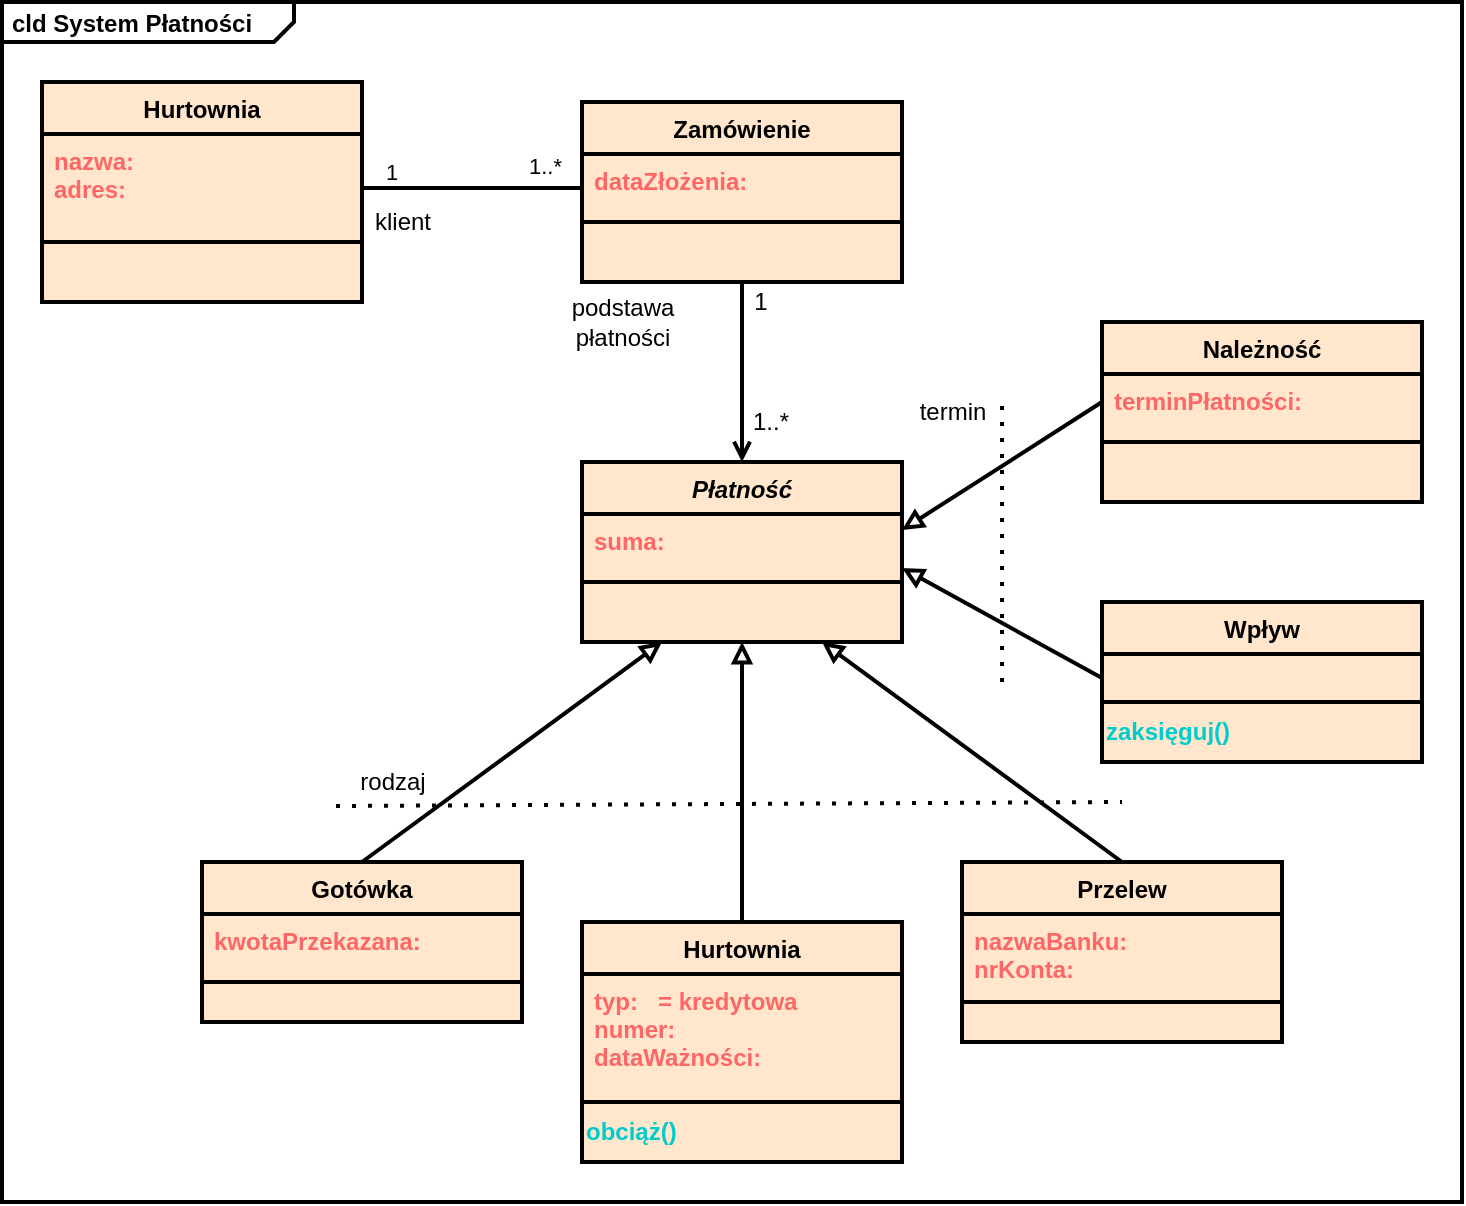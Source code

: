 <mxfile version="13.8.0" type="device"><diagram id="C5RBs43oDa-KdzZeNtuy" name="Page-1"><mxGraphModel dx="747" dy="748" grid="1" gridSize="10" guides="1" tooltips="1" connect="1" arrows="1" fold="1" page="1" pageScale="1" pageWidth="827" pageHeight="1169" math="0" shadow="0"><root><mxCell id="WIyWlLk6GJQsqaUBKTNV-0"/><mxCell id="WIyWlLk6GJQsqaUBKTNV-1" parent="WIyWlLk6GJQsqaUBKTNV-0"/><mxCell id="6Lp9bJ1YdIzFhluo_aoq-48" value="&lt;p style=&quot;margin: 0px ; margin-top: 4px ; margin-left: 5px ; text-align: left&quot;&gt;&lt;b&gt;&lt;font color=&quot;#030200&quot;&gt;cld System Płatności&lt;/font&gt;&lt;/b&gt;&lt;/p&gt;" style="html=1;shape=mxgraph.sysml.package;overflow=fill;labelX=146;align=left;spacingLeft=5;verticalAlign=top;spacingTop=-3;strokeColor=#030200;strokeWidth=2;gradientColor=none;fontColor=#FF6666;fillColor=#FFFFFF;" vertex="1" parent="WIyWlLk6GJQsqaUBKTNV-1"><mxGeometry x="30" y="80" width="730" height="600" as="geometry"/></mxCell><mxCell id="6Lp9bJ1YdIzFhluo_aoq-2" value="Zamówienie" style="swimlane;fontStyle=1;align=center;verticalAlign=top;childLayout=stackLayout;horizontal=1;startSize=26;horizontalStack=0;resizeParent=1;resizeLast=0;collapsible=1;marginBottom=0;rounded=0;shadow=0;strokeWidth=2;fillColor=#ffe6cc;strokeColor=#030200;" vertex="1" parent="WIyWlLk6GJQsqaUBKTNV-1"><mxGeometry x="320" y="130" width="160" height="90" as="geometry"><mxRectangle x="340" y="380" width="170" height="26" as="alternateBounds"/></mxGeometry></mxCell><mxCell id="6Lp9bJ1YdIzFhluo_aoq-3" value="dataZłożenia:" style="text;align=left;verticalAlign=top;spacingLeft=4;spacingRight=4;overflow=hidden;rotatable=0;points=[[0,0.5],[1,0.5]];portConstraint=eastwest;fillColor=#ffe6cc;strokeWidth=2;strokeColor=#000000;fontStyle=1;fontColor=#FF6666;" vertex="1" parent="6Lp9bJ1YdIzFhluo_aoq-2"><mxGeometry y="26" width="160" height="34" as="geometry"/></mxCell><mxCell id="6Lp9bJ1YdIzFhluo_aoq-4" value="" style="rounded=0;whiteSpace=wrap;html=1;fillColor=#ffe6cc;strokeWidth=2;" vertex="1" parent="6Lp9bJ1YdIzFhluo_aoq-2"><mxGeometry y="60" width="160" height="30" as="geometry"/></mxCell><mxCell id="6Lp9bJ1YdIzFhluo_aoq-5" value="Płatność" style="swimlane;fontStyle=3;align=center;verticalAlign=top;childLayout=stackLayout;horizontal=1;startSize=26;horizontalStack=0;resizeParent=1;resizeLast=0;collapsible=1;marginBottom=0;rounded=0;shadow=0;strokeWidth=2;fillColor=#ffe6cc;strokeColor=#030200;" vertex="1" parent="WIyWlLk6GJQsqaUBKTNV-1"><mxGeometry x="320" y="310" width="160" height="90" as="geometry"><mxRectangle x="340" y="380" width="170" height="26" as="alternateBounds"/></mxGeometry></mxCell><mxCell id="6Lp9bJ1YdIzFhluo_aoq-6" value="suma:" style="text;align=left;verticalAlign=top;spacingLeft=4;spacingRight=4;overflow=hidden;rotatable=0;points=[[0,0.5],[1,0.5]];portConstraint=eastwest;fillColor=#ffe6cc;strokeWidth=2;strokeColor=#000000;fontStyle=1;fontColor=#FF6666;" vertex="1" parent="6Lp9bJ1YdIzFhluo_aoq-5"><mxGeometry y="26" width="160" height="34" as="geometry"/></mxCell><mxCell id="6Lp9bJ1YdIzFhluo_aoq-7" value="" style="rounded=0;whiteSpace=wrap;html=1;fillColor=#ffe6cc;strokeWidth=2;" vertex="1" parent="6Lp9bJ1YdIzFhluo_aoq-5"><mxGeometry y="60" width="160" height="30" as="geometry"/></mxCell><mxCell id="zkfFHV4jXpPFQw0GAbJ--13" value="Hurtownia" style="swimlane;fontStyle=1;align=center;verticalAlign=top;childLayout=stackLayout;horizontal=1;startSize=26;horizontalStack=0;resizeParent=1;resizeLast=0;collapsible=1;marginBottom=0;rounded=0;shadow=0;strokeWidth=2;fillColor=#ffe6cc;strokeColor=#030200;" parent="WIyWlLk6GJQsqaUBKTNV-1" vertex="1"><mxGeometry x="50" y="120" width="160" height="110" as="geometry"><mxRectangle x="340" y="380" width="170" height="26" as="alternateBounds"/></mxGeometry></mxCell><mxCell id="zkfFHV4jXpPFQw0GAbJ--14" value="nazwa:&#10;adres:&#10;" style="text;align=left;verticalAlign=top;spacingLeft=4;spacingRight=4;overflow=hidden;rotatable=0;points=[[0,0.5],[1,0.5]];portConstraint=eastwest;strokeWidth=2;fontStyle=1;fillColor=#ffe6cc;strokeColor=#030200;fontColor=#FF6666;" parent="zkfFHV4jXpPFQw0GAbJ--13" vertex="1"><mxGeometry y="26" width="160" height="54" as="geometry"/></mxCell><mxCell id="6Lp9bJ1YdIzFhluo_aoq-1" value="" style="rounded=0;whiteSpace=wrap;html=1;fillColor=#ffe6cc;strokeWidth=2;" vertex="1" parent="zkfFHV4jXpPFQw0GAbJ--13"><mxGeometry y="80" width="160" height="30" as="geometry"/></mxCell><mxCell id="6Lp9bJ1YdIzFhluo_aoq-8" value="Należność" style="swimlane;fontStyle=1;align=center;verticalAlign=top;childLayout=stackLayout;horizontal=1;startSize=26;horizontalStack=0;resizeParent=1;resizeLast=0;collapsible=1;marginBottom=0;rounded=0;shadow=0;strokeWidth=2;fillColor=#ffe6cc;strokeColor=#030200;" vertex="1" parent="WIyWlLk6GJQsqaUBKTNV-1"><mxGeometry x="580" y="240" width="160" height="90" as="geometry"><mxRectangle x="340" y="380" width="170" height="26" as="alternateBounds"/></mxGeometry></mxCell><mxCell id="6Lp9bJ1YdIzFhluo_aoq-9" value="terminPłatności:" style="text;align=left;verticalAlign=top;spacingLeft=4;spacingRight=4;overflow=hidden;rotatable=0;points=[[0,0.5],[1,0.5]];portConstraint=eastwest;fillColor=#ffe6cc;strokeWidth=2;strokeColor=#000000;fontColor=#FF6666;fontStyle=1" vertex="1" parent="6Lp9bJ1YdIzFhluo_aoq-8"><mxGeometry y="26" width="160" height="34" as="geometry"/></mxCell><mxCell id="6Lp9bJ1YdIzFhluo_aoq-10" value="" style="rounded=0;whiteSpace=wrap;html=1;fillColor=#ffe6cc;strokeWidth=2;" vertex="1" parent="6Lp9bJ1YdIzFhluo_aoq-8"><mxGeometry y="60" width="160" height="30" as="geometry"/></mxCell><mxCell id="6Lp9bJ1YdIzFhluo_aoq-11" value="Wpływ" style="swimlane;fontStyle=1;align=center;verticalAlign=top;childLayout=stackLayout;horizontal=1;startSize=26;horizontalStack=0;resizeParent=1;resizeLast=0;collapsible=1;marginBottom=0;rounded=0;shadow=0;strokeWidth=2;fillColor=#ffe6cc;strokeColor=#030200;" vertex="1" parent="WIyWlLk6GJQsqaUBKTNV-1"><mxGeometry x="580" y="380" width="160" height="80" as="geometry"><mxRectangle x="340" y="380" width="170" height="26" as="alternateBounds"/></mxGeometry></mxCell><mxCell id="6Lp9bJ1YdIzFhluo_aoq-12" value="" style="text;align=left;verticalAlign=top;spacingLeft=4;spacingRight=4;overflow=hidden;rotatable=0;points=[[0,0.5],[1,0.5]];portConstraint=eastwest;fillColor=#ffe6cc;strokeWidth=2;strokeColor=#000000;" vertex="1" parent="6Lp9bJ1YdIzFhluo_aoq-11"><mxGeometry y="26" width="160" height="24" as="geometry"/></mxCell><mxCell id="6Lp9bJ1YdIzFhluo_aoq-13" value="&lt;b&gt;&lt;font color=&quot;#00cccc&quot;&gt;zaksięguj()&lt;/font&gt;&lt;/b&gt;" style="rounded=0;whiteSpace=wrap;html=1;fillColor=#ffe6cc;strokeWidth=2;align=left;" vertex="1" parent="6Lp9bJ1YdIzFhluo_aoq-11"><mxGeometry y="50" width="160" height="30" as="geometry"/></mxCell><mxCell id="6Lp9bJ1YdIzFhluo_aoq-20" value="Hurtownia" style="swimlane;fontStyle=1;align=center;verticalAlign=top;childLayout=stackLayout;horizontal=1;startSize=26;horizontalStack=0;resizeParent=1;resizeLast=0;collapsible=1;marginBottom=0;rounded=0;shadow=0;strokeWidth=2;fillColor=#ffe6cc;strokeColor=#030200;" vertex="1" parent="WIyWlLk6GJQsqaUBKTNV-1"><mxGeometry x="320" y="540" width="160" height="120" as="geometry"><mxRectangle x="340" y="380" width="170" height="26" as="alternateBounds"/></mxGeometry></mxCell><mxCell id="6Lp9bJ1YdIzFhluo_aoq-21" value="typ:   = kredytowa&#10;numer:&#10;dataWażności:" style="text;align=left;verticalAlign=top;spacingLeft=4;spacingRight=4;overflow=hidden;rotatable=0;points=[[0,0.5],[1,0.5]];portConstraint=eastwest;strokeWidth=2;fontStyle=1;fillColor=#ffe6cc;strokeColor=#030200;fontColor=#FF6666;" vertex="1" parent="6Lp9bJ1YdIzFhluo_aoq-20"><mxGeometry y="26" width="160" height="64" as="geometry"/></mxCell><mxCell id="6Lp9bJ1YdIzFhluo_aoq-22" value="&lt;b&gt;&lt;font color=&quot;#00cccc&quot;&gt;obciąż()&lt;/font&gt;&lt;/b&gt;" style="rounded=0;whiteSpace=wrap;html=1;fillColor=#ffe6cc;strokeWidth=2;align=left;" vertex="1" parent="6Lp9bJ1YdIzFhluo_aoq-20"><mxGeometry y="90" width="160" height="30" as="geometry"/></mxCell><mxCell id="6Lp9bJ1YdIzFhluo_aoq-17" value="Przelew" style="swimlane;fontStyle=1;align=center;verticalAlign=top;childLayout=stackLayout;horizontal=1;startSize=26;horizontalStack=0;resizeParent=1;resizeLast=0;collapsible=1;marginBottom=0;rounded=0;shadow=0;strokeWidth=2;fillColor=#ffe6cc;strokeColor=#030200;" vertex="1" parent="WIyWlLk6GJQsqaUBKTNV-1"><mxGeometry x="510" y="510" width="160" height="90" as="geometry"><mxRectangle x="340" y="380" width="170" height="26" as="alternateBounds"/></mxGeometry></mxCell><mxCell id="6Lp9bJ1YdIzFhluo_aoq-18" value="nazwaBanku:&#10;nrKonta:" style="text;align=left;verticalAlign=top;spacingLeft=4;spacingRight=4;overflow=hidden;rotatable=0;points=[[0,0.5],[1,0.5]];portConstraint=eastwest;strokeWidth=2;fontStyle=1;fillColor=#ffe6cc;strokeColor=#030200;fontColor=#FF6666;" vertex="1" parent="6Lp9bJ1YdIzFhluo_aoq-17"><mxGeometry y="26" width="160" height="44" as="geometry"/></mxCell><mxCell id="6Lp9bJ1YdIzFhluo_aoq-19" value="" style="rounded=0;whiteSpace=wrap;html=1;fillColor=#ffe6cc;strokeWidth=2;" vertex="1" parent="6Lp9bJ1YdIzFhluo_aoq-17"><mxGeometry y="70" width="160" height="20" as="geometry"/></mxCell><mxCell id="6Lp9bJ1YdIzFhluo_aoq-23" value="Gotówka" style="swimlane;fontStyle=1;align=center;verticalAlign=top;childLayout=stackLayout;horizontal=1;startSize=26;horizontalStack=0;resizeParent=1;resizeLast=0;collapsible=1;marginBottom=0;rounded=0;shadow=0;strokeWidth=2;fillColor=#ffe6cc;strokeColor=#030200;" vertex="1" parent="WIyWlLk6GJQsqaUBKTNV-1"><mxGeometry x="130" y="510" width="160" height="80" as="geometry"><mxRectangle x="340" y="380" width="170" height="26" as="alternateBounds"/></mxGeometry></mxCell><mxCell id="6Lp9bJ1YdIzFhluo_aoq-24" value="kwotaPrzekazana:" style="text;align=left;verticalAlign=top;spacingLeft=4;spacingRight=4;overflow=hidden;rotatable=0;points=[[0,0.5],[1,0.5]];portConstraint=eastwest;strokeWidth=2;fontStyle=1;fillColor=#ffe6cc;strokeColor=#030200;fontColor=#FF6666;" vertex="1" parent="6Lp9bJ1YdIzFhluo_aoq-23"><mxGeometry y="26" width="160" height="34" as="geometry"/></mxCell><mxCell id="6Lp9bJ1YdIzFhluo_aoq-25" value="" style="rounded=0;whiteSpace=wrap;html=1;fillColor=#ffe6cc;strokeWidth=2;" vertex="1" parent="6Lp9bJ1YdIzFhluo_aoq-23"><mxGeometry y="60" width="160" height="20" as="geometry"/></mxCell><mxCell id="6Lp9bJ1YdIzFhluo_aoq-26" value="" style="endArrow=none;html=1;edgeStyle=orthogonalEdgeStyle;fontColor=#FF6666;exitX=1;exitY=0.5;exitDx=0;exitDy=0;entryX=0;entryY=0.5;entryDx=0;entryDy=0;strokeWidth=2;" edge="1" parent="WIyWlLk6GJQsqaUBKTNV-1" source="zkfFHV4jXpPFQw0GAbJ--14" target="6Lp9bJ1YdIzFhluo_aoq-3"><mxGeometry relative="1" as="geometry"><mxPoint x="270" y="430" as="sourcePoint"/><mxPoint x="480" y="380" as="targetPoint"/><Array as="points"><mxPoint x="300" y="173"/><mxPoint x="300" y="173"/></Array></mxGeometry></mxCell><mxCell id="6Lp9bJ1YdIzFhluo_aoq-27" value="1" style="edgeLabel;resizable=0;html=1;align=left;verticalAlign=bottom;" connectable="0" vertex="1" parent="6Lp9bJ1YdIzFhluo_aoq-26"><mxGeometry x="-1" relative="1" as="geometry"><mxPoint x="10" as="offset"/></mxGeometry></mxCell><mxCell id="6Lp9bJ1YdIzFhluo_aoq-28" value="1..*" style="edgeLabel;resizable=0;html=1;align=right;verticalAlign=bottom;" connectable="0" vertex="1" parent="6Lp9bJ1YdIzFhluo_aoq-26"><mxGeometry x="1" relative="1" as="geometry"><mxPoint x="-10" y="-3" as="offset"/></mxGeometry></mxCell><mxCell id="6Lp9bJ1YdIzFhluo_aoq-29" value="&lt;font color=&quot;#030200&quot;&gt;klient&lt;/font&gt;" style="text;html=1;align=center;verticalAlign=middle;resizable=0;points=[];autosize=1;fontColor=#FF6666;" vertex="1" parent="WIyWlLk6GJQsqaUBKTNV-1"><mxGeometry x="210" y="180" width="40" height="20" as="geometry"/></mxCell><mxCell id="6Lp9bJ1YdIzFhluo_aoq-30" value="&lt;font color=&quot;#030200&quot;&gt;podstawa&lt;/font&gt;&lt;br&gt;&lt;font color=&quot;#030200&quot;&gt;płatności&lt;/font&gt;" style="text;html=1;align=center;verticalAlign=middle;resizable=0;points=[];autosize=1;fontColor=#FF6666;" vertex="1" parent="WIyWlLk6GJQsqaUBKTNV-1"><mxGeometry x="305" y="225" width="70" height="30" as="geometry"/></mxCell><mxCell id="6Lp9bJ1YdIzFhluo_aoq-36" value="" style="endArrow=block;html=1;fontColor=#FF6666;entryX=1;entryY=0.235;entryDx=0;entryDy=0;endFill=0;entryPerimeter=0;strokeWidth=2;" edge="1" parent="WIyWlLk6GJQsqaUBKTNV-1" target="6Lp9bJ1YdIzFhluo_aoq-6"><mxGeometry width="50" height="50" relative="1" as="geometry"><mxPoint x="580" y="280" as="sourcePoint"/><mxPoint x="420" y="350" as="targetPoint"/></mxGeometry></mxCell><mxCell id="6Lp9bJ1YdIzFhluo_aoq-37" value="" style="endArrow=block;html=1;fontColor=#FF6666;endFill=0;exitX=0;exitY=0.5;exitDx=0;exitDy=0;strokeWidth=2;" edge="1" parent="WIyWlLk6GJQsqaUBKTNV-1" source="6Lp9bJ1YdIzFhluo_aoq-12"><mxGeometry width="50" height="50" relative="1" as="geometry"><mxPoint x="580" y="130" as="sourcePoint"/><mxPoint x="480" y="363" as="targetPoint"/></mxGeometry></mxCell><mxCell id="6Lp9bJ1YdIzFhluo_aoq-38" value="" style="endArrow=open;html=1;fontColor=#FF6666;entryX=0.5;entryY=0;entryDx=0;entryDy=0;endFill=0;exitX=0.5;exitY=1;exitDx=0;exitDy=0;strokeWidth=2;" edge="1" parent="WIyWlLk6GJQsqaUBKTNV-1" source="6Lp9bJ1YdIzFhluo_aoq-2" target="6Lp9bJ1YdIzFhluo_aoq-5"><mxGeometry width="50" height="50" relative="1" as="geometry"><mxPoint x="410" y="250" as="sourcePoint"/><mxPoint x="310" y="302.5" as="targetPoint"/></mxGeometry></mxCell><mxCell id="6Lp9bJ1YdIzFhluo_aoq-39" value="" style="endArrow=block;html=1;fontColor=#FF6666;entryX=0.25;entryY=1;entryDx=0;entryDy=0;endFill=0;strokeWidth=2;exitX=0.5;exitY=0;exitDx=0;exitDy=0;" edge="1" parent="WIyWlLk6GJQsqaUBKTNV-1" source="6Lp9bJ1YdIzFhluo_aoq-23" target="6Lp9bJ1YdIzFhluo_aoq-7"><mxGeometry width="50" height="50" relative="1" as="geometry"><mxPoint x="220" y="430" as="sourcePoint"/><mxPoint x="120" y="493.99" as="targetPoint"/></mxGeometry></mxCell><mxCell id="6Lp9bJ1YdIzFhluo_aoq-40" value="" style="endArrow=block;html=1;fontColor=#FF6666;entryX=0.5;entryY=1;entryDx=0;entryDy=0;endFill=0;strokeWidth=2;exitX=0.5;exitY=0;exitDx=0;exitDy=0;" edge="1" parent="WIyWlLk6GJQsqaUBKTNV-1" source="6Lp9bJ1YdIzFhluo_aoq-20" target="6Lp9bJ1YdIzFhluo_aoq-7"><mxGeometry width="50" height="50" relative="1" as="geometry"><mxPoint x="390" y="460" as="sourcePoint"/><mxPoint x="290" y="523.99" as="targetPoint"/></mxGeometry></mxCell><mxCell id="6Lp9bJ1YdIzFhluo_aoq-41" value="" style="endArrow=block;html=1;fontColor=#FF6666;entryX=0.75;entryY=1;entryDx=0;entryDy=0;endFill=0;strokeWidth=2;exitX=0.5;exitY=0;exitDx=0;exitDy=0;" edge="1" parent="WIyWlLk6GJQsqaUBKTNV-1" source="6Lp9bJ1YdIzFhluo_aoq-17" target="6Lp9bJ1YdIzFhluo_aoq-5"><mxGeometry width="50" height="50" relative="1" as="geometry"><mxPoint x="490" y="460" as="sourcePoint"/><mxPoint x="390" y="523.99" as="targetPoint"/></mxGeometry></mxCell><mxCell id="6Lp9bJ1YdIzFhluo_aoq-42" value="" style="endArrow=none;dashed=1;html=1;dashPattern=1 3;strokeWidth=2;fontColor=#FF6666;exitX=-0.06;exitY=1.1;exitDx=0;exitDy=0;exitPerimeter=0;" edge="1" parent="WIyWlLk6GJQsqaUBKTNV-1" source="6Lp9bJ1YdIzFhluo_aoq-45"><mxGeometry width="50" height="50" relative="1" as="geometry"><mxPoint x="220" y="480" as="sourcePoint"/><mxPoint x="590" y="480" as="targetPoint"/></mxGeometry></mxCell><mxCell id="6Lp9bJ1YdIzFhluo_aoq-43" value="" style="endArrow=none;dashed=1;html=1;dashPattern=1 3;strokeWidth=2;fontColor=#FF6666;" edge="1" parent="WIyWlLk6GJQsqaUBKTNV-1"><mxGeometry width="50" height="50" relative="1" as="geometry"><mxPoint x="530" y="420" as="sourcePoint"/><mxPoint x="530" y="280" as="targetPoint"/></mxGeometry></mxCell><mxCell id="6Lp9bJ1YdIzFhluo_aoq-44" value="&lt;font color=&quot;#030200&quot;&gt;termin&lt;/font&gt;" style="text;html=1;align=center;verticalAlign=middle;resizable=0;points=[];autosize=1;fontColor=#FF6666;" vertex="1" parent="WIyWlLk6GJQsqaUBKTNV-1"><mxGeometry x="480" y="275" width="50" height="20" as="geometry"/></mxCell><mxCell id="6Lp9bJ1YdIzFhluo_aoq-45" value="&lt;font color=&quot;#030200&quot;&gt;rodzaj&lt;/font&gt;" style="text;html=1;align=center;verticalAlign=middle;resizable=0;points=[];autosize=1;fontColor=#FF6666;" vertex="1" parent="WIyWlLk6GJQsqaUBKTNV-1"><mxGeometry x="200" y="460" width="50" height="20" as="geometry"/></mxCell><mxCell id="6Lp9bJ1YdIzFhluo_aoq-46" value="&lt;font color=&quot;#030200&quot;&gt;1&lt;/font&gt;" style="text;html=1;align=center;verticalAlign=middle;resizable=0;points=[];autosize=1;fontColor=#FF6666;" vertex="1" parent="WIyWlLk6GJQsqaUBKTNV-1"><mxGeometry x="399" y="220" width="20" height="20" as="geometry"/></mxCell><mxCell id="6Lp9bJ1YdIzFhluo_aoq-47" value="&lt;font color=&quot;#030200&quot;&gt;1..*&lt;/font&gt;" style="text;html=1;align=center;verticalAlign=middle;resizable=0;points=[];autosize=1;fontColor=#FF6666;" vertex="1" parent="WIyWlLk6GJQsqaUBKTNV-1"><mxGeometry x="399" y="280" width="30" height="20" as="geometry"/></mxCell></root></mxGraphModel></diagram></mxfile>
